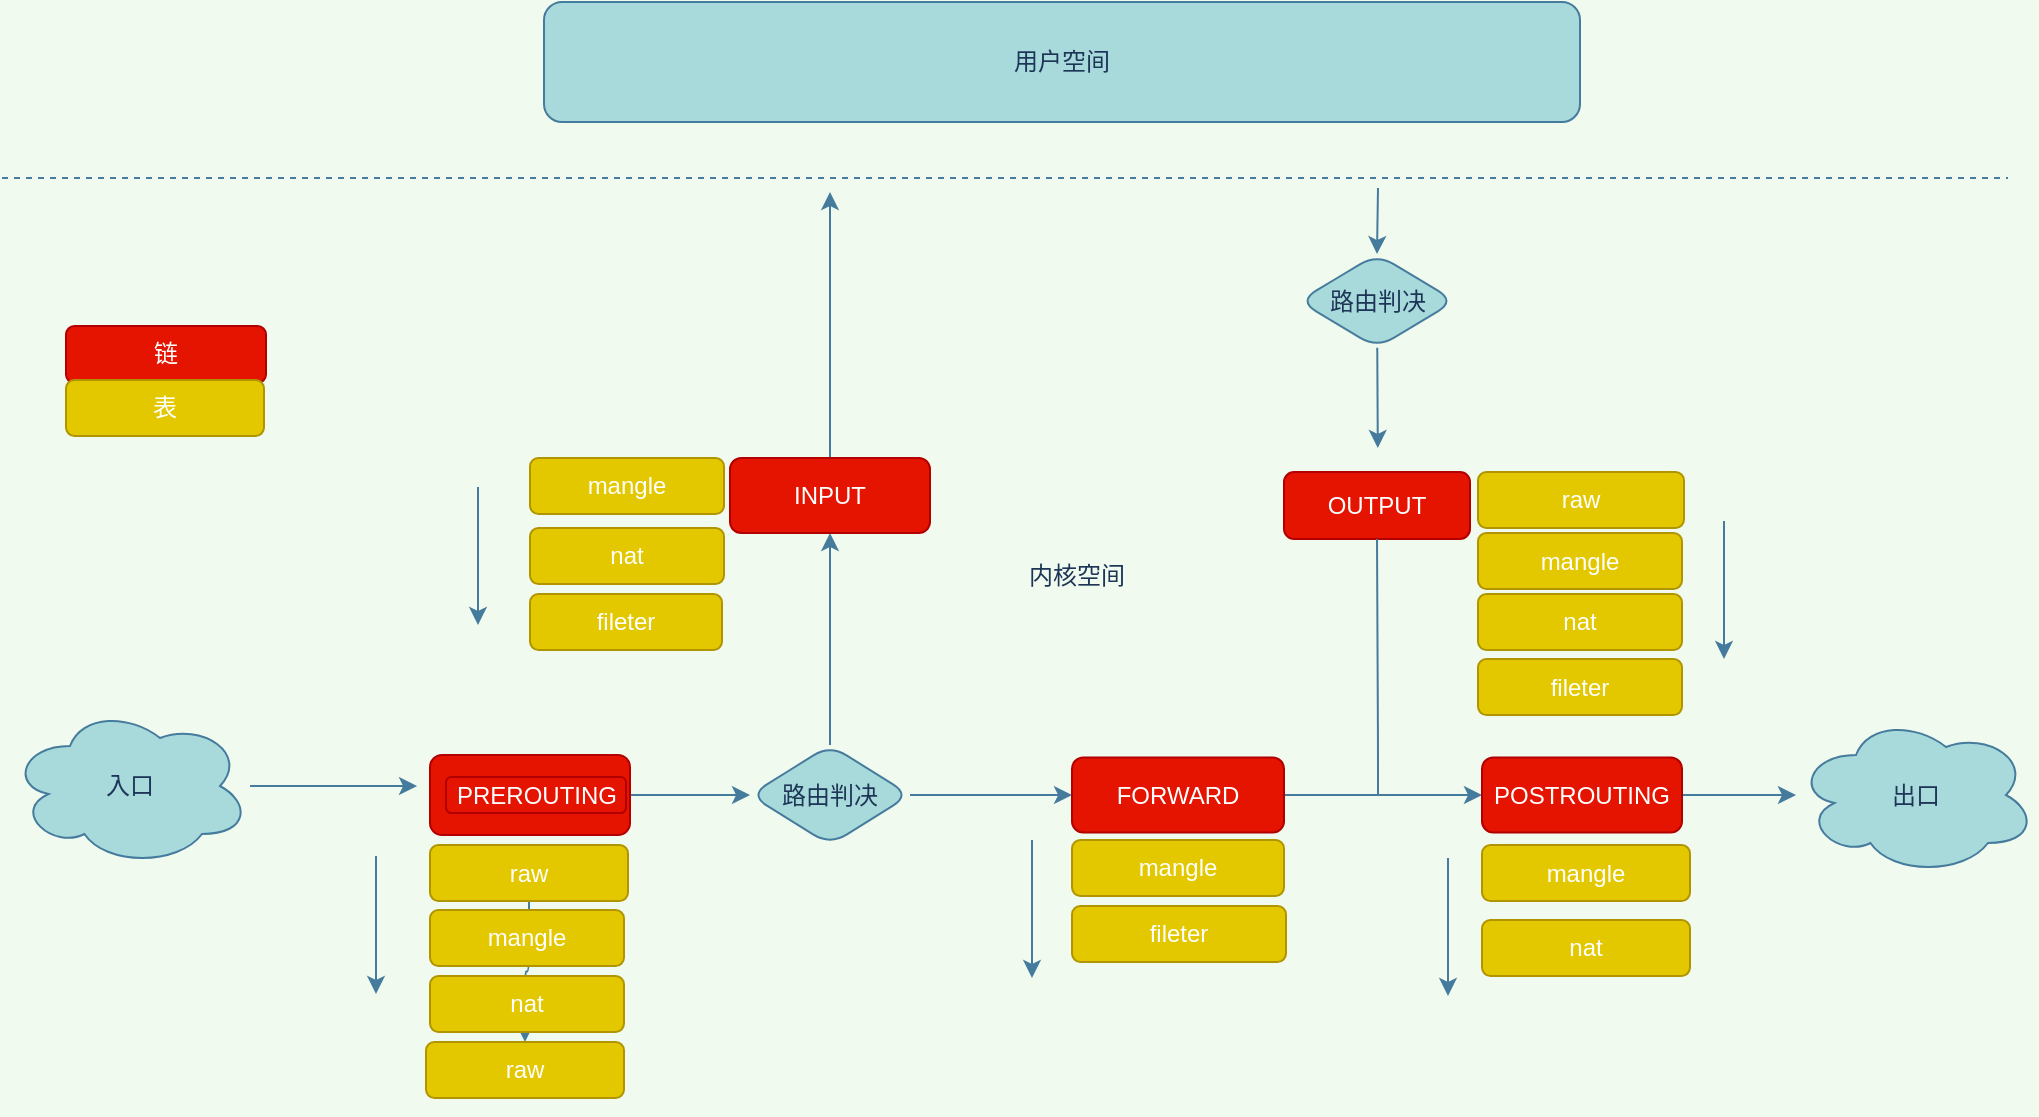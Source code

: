 <mxfile version="13.10.0" type="embed">
    <diagram id="UGTowARYdH20m0kmThGk" name="第 1 页">
        <mxGraphModel dx="1240" dy="718" grid="0" gridSize="10" guides="1" tooltips="1" connect="1" arrows="1" fold="1" page="1" pageScale="1" pageWidth="1169" pageHeight="827" background="#F1FAEE" math="0" shadow="0">
            <root>
                <mxCell id="0"/>
                <mxCell id="1" parent="0"/>
                <mxCell id="13" value="" style="edgeStyle=orthogonalEdgeStyle;orthogonalLoop=1;jettySize=auto;html=1;strokeColor=#457B9D;fontColor=#1D3557;labelBackgroundColor=#F1FAEE;" edge="1" parent="1" source="2" target="4">
                    <mxGeometry relative="1" as="geometry"/>
                </mxCell>
                <mxCell id="15" value="" style="edgeStyle=orthogonalEdgeStyle;orthogonalLoop=1;jettySize=auto;html=1;strokeColor=#457B9D;fontColor=#1D3557;labelBackgroundColor=#F1FAEE;" edge="1" parent="1" source="2" target="7">
                    <mxGeometry relative="1" as="geometry"/>
                </mxCell>
                <mxCell id="2" value="路由判决" style="rhombus;whiteSpace=wrap;html=1;fillColor=#A8DADC;strokeColor=#457B9D;fontColor=#1D3557;rounded=1;" vertex="1" parent="1">
                    <mxGeometry x="490" y="599.5" width="80" height="50" as="geometry"/>
                </mxCell>
                <mxCell id="12" value="" style="edgeStyle=orthogonalEdgeStyle;orthogonalLoop=1;jettySize=auto;html=1;strokeColor=#457B9D;fontColor=#1D3557;labelBackgroundColor=#F1FAEE;" edge="1" parent="1" source="3" target="2">
                    <mxGeometry relative="1" as="geometry"/>
                </mxCell>
                <mxCell id="3" value="" style="whiteSpace=wrap;html=1;fillColor=#e51400;strokeColor=#B20000;fontColor=#ffffff;rounded=1;" vertex="1" parent="1">
                    <mxGeometry x="330" y="604.5" width="100" height="40" as="geometry"/>
                </mxCell>
                <mxCell id="14" value="" style="edgeStyle=orthogonalEdgeStyle;orthogonalLoop=1;jettySize=auto;html=1;strokeColor=#457B9D;fontColor=#1D3557;labelBackgroundColor=#F1FAEE;" edge="1" parent="1" source="4" target="5">
                    <mxGeometry relative="1" as="geometry"/>
                </mxCell>
                <mxCell id="4" value="FORWARD" style="whiteSpace=wrap;html=1;fillColor=#e51400;strokeColor=#B20000;fontColor=#ffffff;rounded=1;" vertex="1" parent="1">
                    <mxGeometry x="651" y="605.75" width="106" height="37.5" as="geometry"/>
                </mxCell>
                <mxCell id="27" value="" style="edgeStyle=orthogonalEdgeStyle;orthogonalLoop=1;jettySize=auto;html=1;strokeColor=#457B9D;fontColor=#1D3557;labelBackgroundColor=#F1FAEE;" edge="1" parent="1" source="5" target="26">
                    <mxGeometry relative="1" as="geometry"/>
                </mxCell>
                <mxCell id="5" value="POSTROUTING" style="whiteSpace=wrap;html=1;fillColor=#e51400;strokeColor=#B20000;fontColor=#ffffff;rounded=1;" vertex="1" parent="1">
                    <mxGeometry x="856" y="605.75" width="100" height="37.5" as="geometry"/>
                </mxCell>
                <mxCell id="19" style="edgeStyle=orthogonalEdgeStyle;orthogonalLoop=1;jettySize=auto;html=1;strokeColor=#457B9D;fontColor=#1D3557;labelBackgroundColor=#F1FAEE;" edge="1" parent="1" source="7">
                    <mxGeometry relative="1" as="geometry">
                        <mxPoint x="530" y="323" as="targetPoint"/>
                    </mxGeometry>
                </mxCell>
                <mxCell id="7" value="INPUT" style="whiteSpace=wrap;html=1;fillColor=#e51400;strokeColor=#B20000;fontColor=#ffffff;rounded=1;" vertex="1" parent="1">
                    <mxGeometry x="480" y="456" width="100" height="37.5" as="geometry"/>
                </mxCell>
                <mxCell id="11" value="OUTPUT" style="whiteSpace=wrap;html=1;fillColor=#e51400;strokeColor=#B20000;fontColor=#ffffff;rounded=1;" vertex="1" parent="1">
                    <mxGeometry x="757" y="463" width="93" height="33.5" as="geometry"/>
                </mxCell>
                <mxCell id="16" value="" style="endArrow=none;dashed=1;html=1;strokeColor=#457B9D;fontColor=#1D3557;labelBackgroundColor=#F1FAEE;" edge="1" parent="1">
                    <mxGeometry width="50" height="50" relative="1" as="geometry">
                        <mxPoint x="116" y="316" as="sourcePoint"/>
                        <mxPoint x="1119" y="316" as="targetPoint"/>
                    </mxGeometry>
                </mxCell>
                <mxCell id="18" value="" style="endArrow=none;html=1;entryX=0.5;entryY=1;entryDx=0;entryDy=0;strokeColor=#457B9D;fontColor=#1D3557;labelBackgroundColor=#F1FAEE;" edge="1" parent="1" target="11">
                    <mxGeometry width="50" height="50" relative="1" as="geometry">
                        <mxPoint x="804" y="624" as="sourcePoint"/>
                        <mxPoint x="709" y="550" as="targetPoint"/>
                        <Array as="points">
                            <mxPoint x="804" y="600"/>
                        </Array>
                    </mxGeometry>
                </mxCell>
                <mxCell id="20" value="" style="endArrow=classic;html=1;strokeColor=#457B9D;fontColor=#1D3557;labelBackgroundColor=#F1FAEE;" edge="1" parent="1" source="29">
                    <mxGeometry width="50" height="50" relative="1" as="geometry">
                        <mxPoint x="804" y="370" as="sourcePoint"/>
                        <mxPoint x="803.91" y="451" as="targetPoint"/>
                        <Array as="points"/>
                    </mxGeometry>
                </mxCell>
                <mxCell id="21" value="用户空间" style="whiteSpace=wrap;html=1;fillColor=#A8DADC;strokeColor=#457B9D;fontColor=#1D3557;rounded=1;" vertex="1" parent="1">
                    <mxGeometry x="387" y="228" width="518" height="60" as="geometry"/>
                </mxCell>
                <mxCell id="22" value="内核空间" style="text;html=1;align=center;verticalAlign=middle;resizable=0;points=[];autosize=1;fontColor=#1D3557;rounded=1;" vertex="1" parent="1">
                    <mxGeometry x="624" y="506" width="58" height="18" as="geometry"/>
                </mxCell>
                <mxCell id="24" style="edgeStyle=orthogonalEdgeStyle;orthogonalLoop=1;jettySize=auto;html=1;strokeColor=#457B9D;fontColor=#1D3557;labelBackgroundColor=#F1FAEE;" edge="1" parent="1" source="23">
                    <mxGeometry relative="1" as="geometry">
                        <mxPoint x="323.529" y="620" as="targetPoint"/>
                    </mxGeometry>
                </mxCell>
                <mxCell id="23" value="入口" style="ellipse;shape=cloud;whiteSpace=wrap;html=1;fillColor=#A8DADC;strokeColor=#457B9D;fontColor=#1D3557;rounded=1;" vertex="1" parent="1">
                    <mxGeometry x="120" y="580" width="120" height="80" as="geometry"/>
                </mxCell>
                <mxCell id="26" value="出口" style="ellipse;shape=cloud;whiteSpace=wrap;html=1;fillColor=#A8DADC;strokeColor=#457B9D;fontColor=#1D3557;rounded=1;" vertex="1" parent="1">
                    <mxGeometry x="1013" y="584.5" width="120" height="80" as="geometry"/>
                </mxCell>
                <mxCell id="30" style="edgeStyle=orthogonalEdgeStyle;orthogonalLoop=1;jettySize=auto;html=1;exitX=0.5;exitY=1;exitDx=0;exitDy=0;strokeColor=#457B9D;fontColor=#1D3557;labelBackgroundColor=#F1FAEE;" edge="1" parent="1" source="29" target="29">
                    <mxGeometry relative="1" as="geometry"/>
                </mxCell>
                <mxCell id="29" value="路由判决" style="rhombus;whiteSpace=wrap;html=1;fillColor=#A8DADC;strokeColor=#457B9D;fontColor=#1D3557;rounded=1;" vertex="1" parent="1">
                    <mxGeometry x="764.5" y="354" width="78" height="47" as="geometry"/>
                </mxCell>
                <mxCell id="32" value="" style="endArrow=classic;html=1;entryX=0.5;entryY=0;entryDx=0;entryDy=0;strokeColor=#457B9D;fontColor=#1D3557;labelBackgroundColor=#F1FAEE;" edge="1" parent="1" target="29">
                    <mxGeometry width="50" height="50" relative="1" as="geometry">
                        <mxPoint x="804" y="321" as="sourcePoint"/>
                        <mxPoint x="908" y="378" as="targetPoint"/>
                    </mxGeometry>
                </mxCell>
                <mxCell id="33" value="PREROUTING" style="text;html=1;align=center;verticalAlign=middle;resizable=0;points=[];autosize=1;fontColor=#ffffff;rounded=1;fillColor=#e51400;strokeColor=#B20000;" vertex="1" parent="1">
                    <mxGeometry x="338" y="615.5" width="90" height="18" as="geometry"/>
                </mxCell>
                <mxCell id="57" value="" style="edgeStyle=orthogonalEdgeStyle;rounded=1;orthogonalLoop=1;jettySize=auto;html=1;strokeColor=#457B9D;fillColor=#A8DADC;fontColor=#1D3557;" edge="1" parent="1" source="36" target="56">
                    <mxGeometry relative="1" as="geometry"/>
                </mxCell>
                <mxCell id="36" value="raw" style="whiteSpace=wrap;html=1;fillColor=#e3c800;strokeColor=#B09500;fontColor=#ffffff;rounded=1;" vertex="1" parent="1">
                    <mxGeometry x="330" y="649.5" width="99" height="28" as="geometry"/>
                </mxCell>
                <mxCell id="37" value="mangle" style="whiteSpace=wrap;html=1;fillColor=#e3c800;strokeColor=#B09500;fontColor=#ffffff;rounded=1;" vertex="1" parent="1">
                    <mxGeometry x="330" y="682" width="97" height="28" as="geometry"/>
                </mxCell>
                <mxCell id="38" value="nat" style="whiteSpace=wrap;html=1;fillColor=#e3c800;strokeColor=#B09500;fontColor=#ffffff;rounded=1;" vertex="1" parent="1">
                    <mxGeometry x="330" y="715" width="97" height="28" as="geometry"/>
                </mxCell>
                <mxCell id="39" value="&lt;div&gt;fileter&lt;/div&gt;" style="whiteSpace=wrap;html=1;fillColor=#e3c800;strokeColor=#B09500;fontColor=#ffffff;rounded=1;" vertex="1" parent="1">
                    <mxGeometry x="651" y="680" width="107" height="28" as="geometry"/>
                </mxCell>
                <mxCell id="40" value="mangle" style="whiteSpace=wrap;html=1;fillColor=#e3c800;strokeColor=#B09500;fontColor=#ffffff;rounded=1;" vertex="1" parent="1">
                    <mxGeometry x="651" y="647" width="106" height="28" as="geometry"/>
                </mxCell>
                <mxCell id="41" value="mangle" style="whiteSpace=wrap;html=1;fillColor=#e3c800;strokeColor=#B09500;fontColor=#ffffff;rounded=1;" vertex="1" parent="1">
                    <mxGeometry x="856" y="649.5" width="104" height="28" as="geometry"/>
                </mxCell>
                <mxCell id="42" value="nat" style="whiteSpace=wrap;html=1;fillColor=#e3c800;strokeColor=#B09500;fontColor=#ffffff;rounded=1;" vertex="1" parent="1">
                    <mxGeometry x="856" y="687" width="104" height="28" as="geometry"/>
                </mxCell>
                <mxCell id="43" value="mangle" style="whiteSpace=wrap;html=1;fillColor=#e3c800;strokeColor=#B09500;fontColor=#ffffff;verticalAlign=middle;rounded=1;" vertex="1" parent="1">
                    <mxGeometry x="380" y="456" width="97" height="28" as="geometry"/>
                </mxCell>
                <mxCell id="44" value="nat" style="whiteSpace=wrap;html=1;labelBackgroundColor=none;labelBorderColor=none;fillColor=#e3c800;strokeColor=#B09500;fontColor=#ffffff;rounded=1;" vertex="1" parent="1">
                    <mxGeometry x="380" y="491" width="97" height="28" as="geometry"/>
                </mxCell>
                <mxCell id="45" value="&lt;div&gt;fileter&lt;/div&gt;" style="whiteSpace=wrap;html=1;fillColor=#e3c800;strokeColor=#B09500;fontColor=#ffffff;rounded=1;" vertex="1" parent="1">
                    <mxGeometry x="380" y="524" width="96" height="28" as="geometry"/>
                </mxCell>
                <mxCell id="46" value="raw" style="whiteSpace=wrap;html=1;fillColor=#e3c800;strokeColor=#B09500;fontColor=#ffffff;rounded=1;" vertex="1" parent="1">
                    <mxGeometry x="854" y="463" width="103" height="28" as="geometry"/>
                </mxCell>
                <mxCell id="47" value="mangle" style="whiteSpace=wrap;html=1;fillColor=#e3c800;strokeColor=#B09500;fontColor=#ffffff;rounded=1;" vertex="1" parent="1">
                    <mxGeometry x="854" y="493.5" width="102" height="28" as="geometry"/>
                </mxCell>
                <mxCell id="48" value="nat" style="whiteSpace=wrap;html=1;fillColor=#e3c800;strokeColor=#B09500;fontColor=#ffffff;rounded=1;" vertex="1" parent="1">
                    <mxGeometry x="854" y="524" width="102" height="28" as="geometry"/>
                </mxCell>
                <mxCell id="49" value="&lt;div&gt;fileter&lt;/div&gt;" style="whiteSpace=wrap;html=1;fillColor=#e3c800;strokeColor=#B09500;fontColor=#ffffff;rounded=1;" vertex="1" parent="1">
                    <mxGeometry x="854" y="556.5" width="102" height="28" as="geometry"/>
                </mxCell>
                <mxCell id="51" value="" style="endArrow=classic;html=1;strokeColor=#457B9D;fontColor=#1D3557;labelBackgroundColor=#F1FAEE;" edge="1" parent="1">
                    <mxGeometry width="50" height="50" relative="1" as="geometry">
                        <mxPoint x="977" y="487.5" as="sourcePoint"/>
                        <mxPoint x="977" y="556.5" as="targetPoint"/>
                    </mxGeometry>
                </mxCell>
                <mxCell id="52" value="" style="endArrow=classic;html=1;strokeColor=#457B9D;fontColor=#1D3557;labelBackgroundColor=#F1FAEE;" edge="1" parent="1">
                    <mxGeometry width="50" height="50" relative="1" as="geometry">
                        <mxPoint x="354" y="470.5" as="sourcePoint"/>
                        <mxPoint x="354" y="539.5" as="targetPoint"/>
                    </mxGeometry>
                </mxCell>
                <mxCell id="53" value="" style="endArrow=classic;html=1;strokeColor=#457B9D;fontColor=#1D3557;labelBackgroundColor=#F1FAEE;" edge="1" parent="1">
                    <mxGeometry width="50" height="50" relative="1" as="geometry">
                        <mxPoint x="303" y="655" as="sourcePoint"/>
                        <mxPoint x="303" y="724" as="targetPoint"/>
                    </mxGeometry>
                </mxCell>
                <mxCell id="54" value="" style="endArrow=classic;html=1;strokeColor=#457B9D;fontColor=#1D3557;labelBackgroundColor=#F1FAEE;" edge="1" parent="1">
                    <mxGeometry width="50" height="50" relative="1" as="geometry">
                        <mxPoint x="631" y="647" as="sourcePoint"/>
                        <mxPoint x="631" y="716" as="targetPoint"/>
                    </mxGeometry>
                </mxCell>
                <mxCell id="55" value="" style="endArrow=classic;html=1;strokeColor=#457B9D;fontColor=#1D3557;labelBackgroundColor=#F1FAEE;" edge="1" parent="1">
                    <mxGeometry width="50" height="50" relative="1" as="geometry">
                        <mxPoint x="839" y="656" as="sourcePoint"/>
                        <mxPoint x="839" y="725" as="targetPoint"/>
                    </mxGeometry>
                </mxCell>
                <mxCell id="56" value="raw" style="whiteSpace=wrap;html=1;fillColor=#e3c800;strokeColor=#B09500;fontColor=#ffffff;rounded=1;" vertex="1" parent="1">
                    <mxGeometry x="328" y="748" width="99" height="28" as="geometry"/>
                </mxCell>
                <mxCell id="58" style="edgeStyle=orthogonalEdgeStyle;rounded=1;orthogonalLoop=1;jettySize=auto;html=1;exitX=0.5;exitY=1;exitDx=0;exitDy=0;strokeColor=#457B9D;fillColor=#A8DADC;fontColor=#1D3557;" edge="1" parent="1" source="56" target="56">
                    <mxGeometry relative="1" as="geometry"/>
                </mxCell>
                <mxCell id="61" value="链" style="whiteSpace=wrap;html=1;fillColor=#e51400;strokeColor=#B20000;fontColor=#ffffff;rounded=1;" vertex="1" parent="1">
                    <mxGeometry x="148" y="390" width="100" height="28.5" as="geometry"/>
                </mxCell>
                <mxCell id="62" value="表" style="whiteSpace=wrap;html=1;fillColor=#e3c800;strokeColor=#B09500;fontColor=#ffffff;verticalAlign=middle;rounded=1;" vertex="1" parent="1">
                    <mxGeometry x="148" y="417" width="99" height="28" as="geometry"/>
                </mxCell>
            </root>
        </mxGraphModel>
    </diagram>
</mxfile>